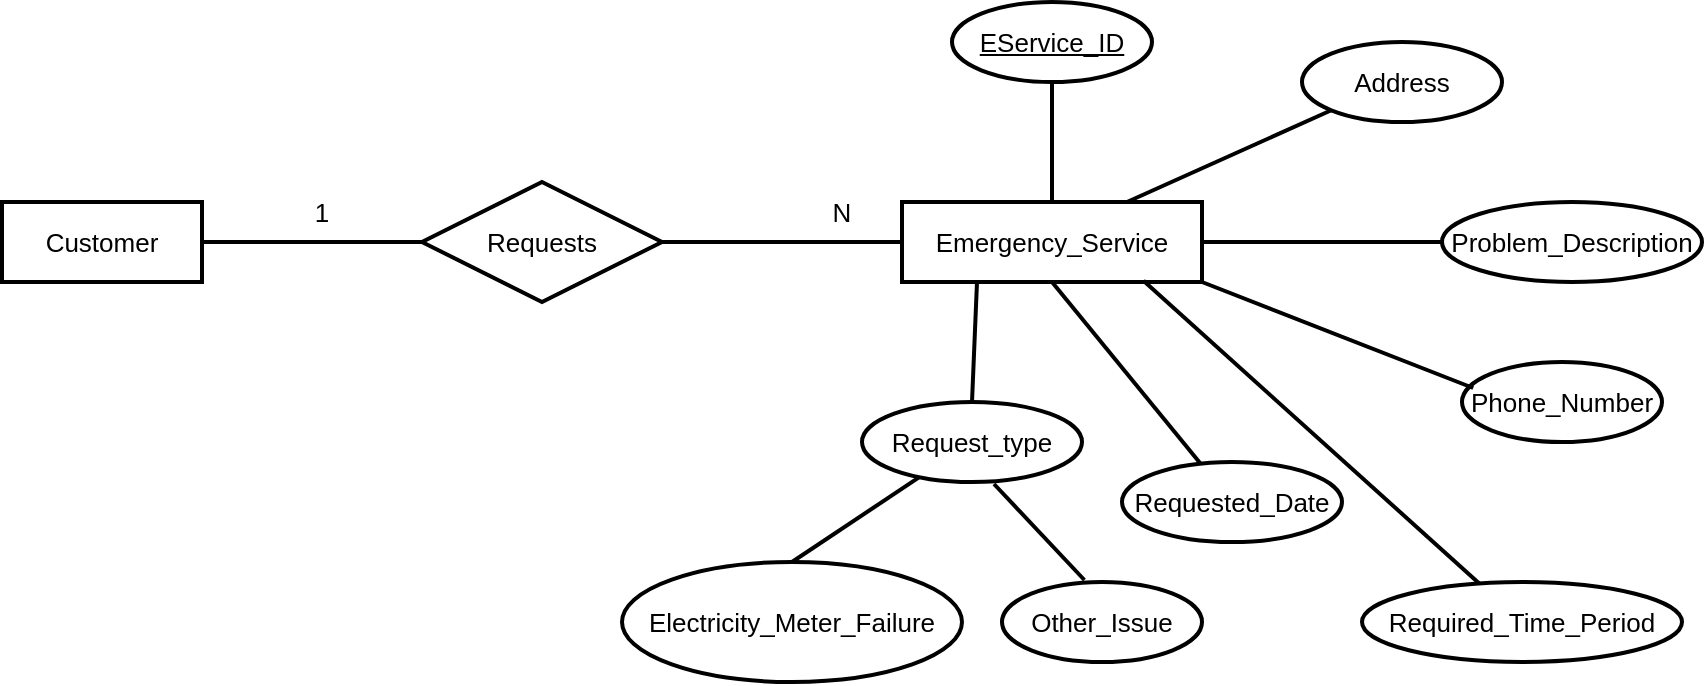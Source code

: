 <mxfile version="17.4.5" type="device"><diagram id="fi38mnfpx7SV6I6m3LxE" name="Page-1"><mxGraphModel dx="1038" dy="579" grid="1" gridSize="10" guides="1" tooltips="1" connect="1" arrows="1" fold="1" page="1" pageScale="1" pageWidth="850" pageHeight="1100" math="0" shadow="0"><root><mxCell id="0"/><mxCell id="1" parent="0"/><mxCell id="BnYN4ew_mTtq4Dm1cGaf-1" value="Customer" style="whiteSpace=wrap;html=1;align=center;strokeWidth=2;fontSize=13;" parent="1" vertex="1"><mxGeometry x="120" y="130" width="100" height="40" as="geometry"/></mxCell><mxCell id="BnYN4ew_mTtq4Dm1cGaf-2" value="Requests" style="shape=rhombus;perimeter=rhombusPerimeter;whiteSpace=wrap;html=1;align=center;strokeWidth=2;fontSize=13;" parent="1" vertex="1"><mxGeometry x="330" y="120" width="120" height="60" as="geometry"/></mxCell><mxCell id="BnYN4ew_mTtq4Dm1cGaf-3" value="Emergency_Service" style="whiteSpace=wrap;html=1;align=center;strokeWidth=2;fontSize=13;" parent="1" vertex="1"><mxGeometry x="570" y="130" width="150" height="40" as="geometry"/></mxCell><mxCell id="BnYN4ew_mTtq4Dm1cGaf-8" value="" style="endArrow=none;html=1;rounded=0;entryX=0;entryY=0.5;entryDx=0;entryDy=0;strokeWidth=2;fontSize=13;" parent="1" source="BnYN4ew_mTtq4Dm1cGaf-2" target="BnYN4ew_mTtq4Dm1cGaf-3" edge="1"><mxGeometry width="50" height="50" relative="1" as="geometry"><mxPoint x="400" y="320" as="sourcePoint"/><mxPoint x="450" y="270" as="targetPoint"/></mxGeometry></mxCell><mxCell id="BnYN4ew_mTtq4Dm1cGaf-9" value="" style="endArrow=none;html=1;rounded=0;exitX=1;exitY=0.5;exitDx=0;exitDy=0;entryX=0;entryY=0.5;entryDx=0;entryDy=0;strokeWidth=2;fontSize=13;" parent="1" source="BnYN4ew_mTtq4Dm1cGaf-1" target="BnYN4ew_mTtq4Dm1cGaf-2" edge="1"><mxGeometry width="50" height="50" relative="1" as="geometry"><mxPoint x="400" y="320" as="sourcePoint"/><mxPoint x="450" y="270" as="targetPoint"/></mxGeometry></mxCell><mxCell id="BnYN4ew_mTtq4Dm1cGaf-10" value="1" style="text;html=1;strokeColor=none;fillColor=none;align=center;verticalAlign=middle;whiteSpace=wrap;rounded=0;strokeWidth=2;fontSize=13;" parent="1" vertex="1"><mxGeometry x="250" y="120" width="60" height="30" as="geometry"/></mxCell><mxCell id="BnYN4ew_mTtq4Dm1cGaf-11" value="N" style="text;html=1;strokeColor=none;fillColor=none;align=center;verticalAlign=middle;whiteSpace=wrap;rounded=0;strokeWidth=2;fontSize=13;" parent="1" vertex="1"><mxGeometry x="510" y="120" width="60" height="30" as="geometry"/></mxCell><mxCell id="BnYN4ew_mTtq4Dm1cGaf-12" value="EService_ID" style="ellipse;whiteSpace=wrap;html=1;align=center;fontStyle=4;strokeWidth=2;fontSize=13;" parent="1" vertex="1"><mxGeometry x="595" y="30" width="100" height="40" as="geometry"/></mxCell><mxCell id="BnYN4ew_mTtq4Dm1cGaf-13" value="" style="endArrow=none;html=1;rounded=0;entryX=0.5;entryY=1;entryDx=0;entryDy=0;strokeWidth=2;fontSize=13;" parent="1" source="BnYN4ew_mTtq4Dm1cGaf-3" target="BnYN4ew_mTtq4Dm1cGaf-12" edge="1"><mxGeometry relative="1" as="geometry"><mxPoint x="340" y="290" as="sourcePoint"/><mxPoint x="500" y="290" as="targetPoint"/></mxGeometry></mxCell><mxCell id="BnYN4ew_mTtq4Dm1cGaf-14" value="Request_type" style="ellipse;whiteSpace=wrap;html=1;align=center;strokeWidth=2;fontSize=13;" parent="1" vertex="1"><mxGeometry x="550" y="230" width="110" height="40" as="geometry"/></mxCell><mxCell id="BnYN4ew_mTtq4Dm1cGaf-15" value="Electricity_Meter_Failure" style="ellipse;whiteSpace=wrap;html=1;align=center;strokeWidth=2;fontSize=13;" parent="1" vertex="1"><mxGeometry x="430" y="310" width="170" height="60" as="geometry"/></mxCell><mxCell id="BnYN4ew_mTtq4Dm1cGaf-16" value="Other_Issue" style="ellipse;whiteSpace=wrap;html=1;align=center;strokeWidth=2;fontSize=13;" parent="1" vertex="1"><mxGeometry x="620" y="320" width="100" height="40" as="geometry"/></mxCell><mxCell id="BnYN4ew_mTtq4Dm1cGaf-18" value="" style="endArrow=none;html=1;rounded=0;entryX=0.25;entryY=1;entryDx=0;entryDy=0;exitX=0.5;exitY=0;exitDx=0;exitDy=0;strokeWidth=2;fontSize=13;" parent="1" source="BnYN4ew_mTtq4Dm1cGaf-14" target="BnYN4ew_mTtq4Dm1cGaf-3" edge="1"><mxGeometry relative="1" as="geometry"><mxPoint x="340" y="280" as="sourcePoint"/><mxPoint x="500" y="280" as="targetPoint"/></mxGeometry></mxCell><mxCell id="BnYN4ew_mTtq4Dm1cGaf-19" value="" style="endArrow=none;html=1;rounded=0;exitX=0.5;exitY=0;exitDx=0;exitDy=0;strokeWidth=2;fontSize=13;" parent="1" source="BnYN4ew_mTtq4Dm1cGaf-15" target="BnYN4ew_mTtq4Dm1cGaf-14" edge="1"><mxGeometry relative="1" as="geometry"><mxPoint x="340" y="280" as="sourcePoint"/><mxPoint x="500" y="280" as="targetPoint"/></mxGeometry></mxCell><mxCell id="BnYN4ew_mTtq4Dm1cGaf-20" value="" style="endArrow=none;html=1;rounded=0;exitX=0.6;exitY=1.025;exitDx=0;exitDy=0;exitPerimeter=0;entryX=0.412;entryY=-0.025;entryDx=0;entryDy=0;entryPerimeter=0;strokeWidth=2;fontSize=13;" parent="1" source="BnYN4ew_mTtq4Dm1cGaf-14" target="BnYN4ew_mTtq4Dm1cGaf-16" edge="1"><mxGeometry relative="1" as="geometry"><mxPoint x="340" y="280" as="sourcePoint"/><mxPoint x="500" y="280" as="targetPoint"/></mxGeometry></mxCell><mxCell id="BnYN4ew_mTtq4Dm1cGaf-21" value="Requested_Date" style="ellipse;whiteSpace=wrap;html=1;align=center;strokeWidth=2;fontSize=13;" parent="1" vertex="1"><mxGeometry x="680" y="260" width="110" height="40" as="geometry"/></mxCell><mxCell id="BnYN4ew_mTtq4Dm1cGaf-22" value="Required_Time_Period" style="ellipse;whiteSpace=wrap;html=1;align=center;strokeWidth=2;fontSize=13;" parent="1" vertex="1"><mxGeometry x="800" y="320" width="160" height="40" as="geometry"/></mxCell><mxCell id="BnYN4ew_mTtq4Dm1cGaf-23" value="Problem_Description" style="ellipse;whiteSpace=wrap;html=1;align=center;strokeWidth=2;fontSize=13;" parent="1" vertex="1"><mxGeometry x="840" y="130" width="130" height="40" as="geometry"/></mxCell><mxCell id="BnYN4ew_mTtq4Dm1cGaf-24" value="Address" style="ellipse;whiteSpace=wrap;html=1;align=center;strokeWidth=2;fontSize=13;" parent="1" vertex="1"><mxGeometry x="770" y="50" width="100" height="40" as="geometry"/></mxCell><mxCell id="BnYN4ew_mTtq4Dm1cGaf-25" value="Phone_Number" style="ellipse;whiteSpace=wrap;html=1;align=center;strokeWidth=2;fontSize=13;" parent="1" vertex="1"><mxGeometry x="850" y="210" width="100" height="40" as="geometry"/></mxCell><mxCell id="BnYN4ew_mTtq4Dm1cGaf-27" value="" style="endArrow=none;html=1;rounded=0;entryX=0;entryY=0.5;entryDx=0;entryDy=0;strokeWidth=2;fontSize=13;" parent="1" source="BnYN4ew_mTtq4Dm1cGaf-3" target="BnYN4ew_mTtq4Dm1cGaf-23" edge="1"><mxGeometry relative="1" as="geometry"><mxPoint x="560" y="290" as="sourcePoint"/><mxPoint x="840" y="190" as="targetPoint"/></mxGeometry></mxCell><mxCell id="BnYN4ew_mTtq4Dm1cGaf-28" value="" style="endArrow=none;html=1;rounded=0;exitX=0.75;exitY=0;exitDx=0;exitDy=0;entryX=0;entryY=1;entryDx=0;entryDy=0;strokeWidth=2;fontSize=13;" parent="1" source="BnYN4ew_mTtq4Dm1cGaf-3" target="BnYN4ew_mTtq4Dm1cGaf-24" edge="1"><mxGeometry relative="1" as="geometry"><mxPoint x="560" y="290" as="sourcePoint"/><mxPoint x="720" y="290" as="targetPoint"/></mxGeometry></mxCell><mxCell id="BnYN4ew_mTtq4Dm1cGaf-29" value="" style="endArrow=none;html=1;rounded=0;exitX=1;exitY=1;exitDx=0;exitDy=0;entryX=0.056;entryY=0.325;entryDx=0;entryDy=0;entryPerimeter=0;strokeWidth=2;fontSize=13;" parent="1" source="BnYN4ew_mTtq4Dm1cGaf-3" target="BnYN4ew_mTtq4Dm1cGaf-25" edge="1"><mxGeometry relative="1" as="geometry"><mxPoint x="560" y="290" as="sourcePoint"/><mxPoint x="720" y="290" as="targetPoint"/></mxGeometry></mxCell><mxCell id="BnYN4ew_mTtq4Dm1cGaf-30" value="" style="endArrow=none;html=1;rounded=0;exitX=0.805;exitY=0.985;exitDx=0;exitDy=0;exitPerimeter=0;strokeWidth=2;fontSize=13;" parent="1" source="BnYN4ew_mTtq4Dm1cGaf-3" target="BnYN4ew_mTtq4Dm1cGaf-22" edge="1"><mxGeometry relative="1" as="geometry"><mxPoint x="560" y="290" as="sourcePoint"/><mxPoint x="720" y="290" as="targetPoint"/></mxGeometry></mxCell><mxCell id="BnYN4ew_mTtq4Dm1cGaf-31" value="" style="endArrow=none;html=1;rounded=0;exitX=0.5;exitY=1;exitDx=0;exitDy=0;strokeWidth=2;fontSize=13;" parent="1" source="BnYN4ew_mTtq4Dm1cGaf-3" target="BnYN4ew_mTtq4Dm1cGaf-21" edge="1"><mxGeometry relative="1" as="geometry"><mxPoint x="560" y="290" as="sourcePoint"/><mxPoint x="720" y="290" as="targetPoint"/></mxGeometry></mxCell></root></mxGraphModel></diagram></mxfile>
